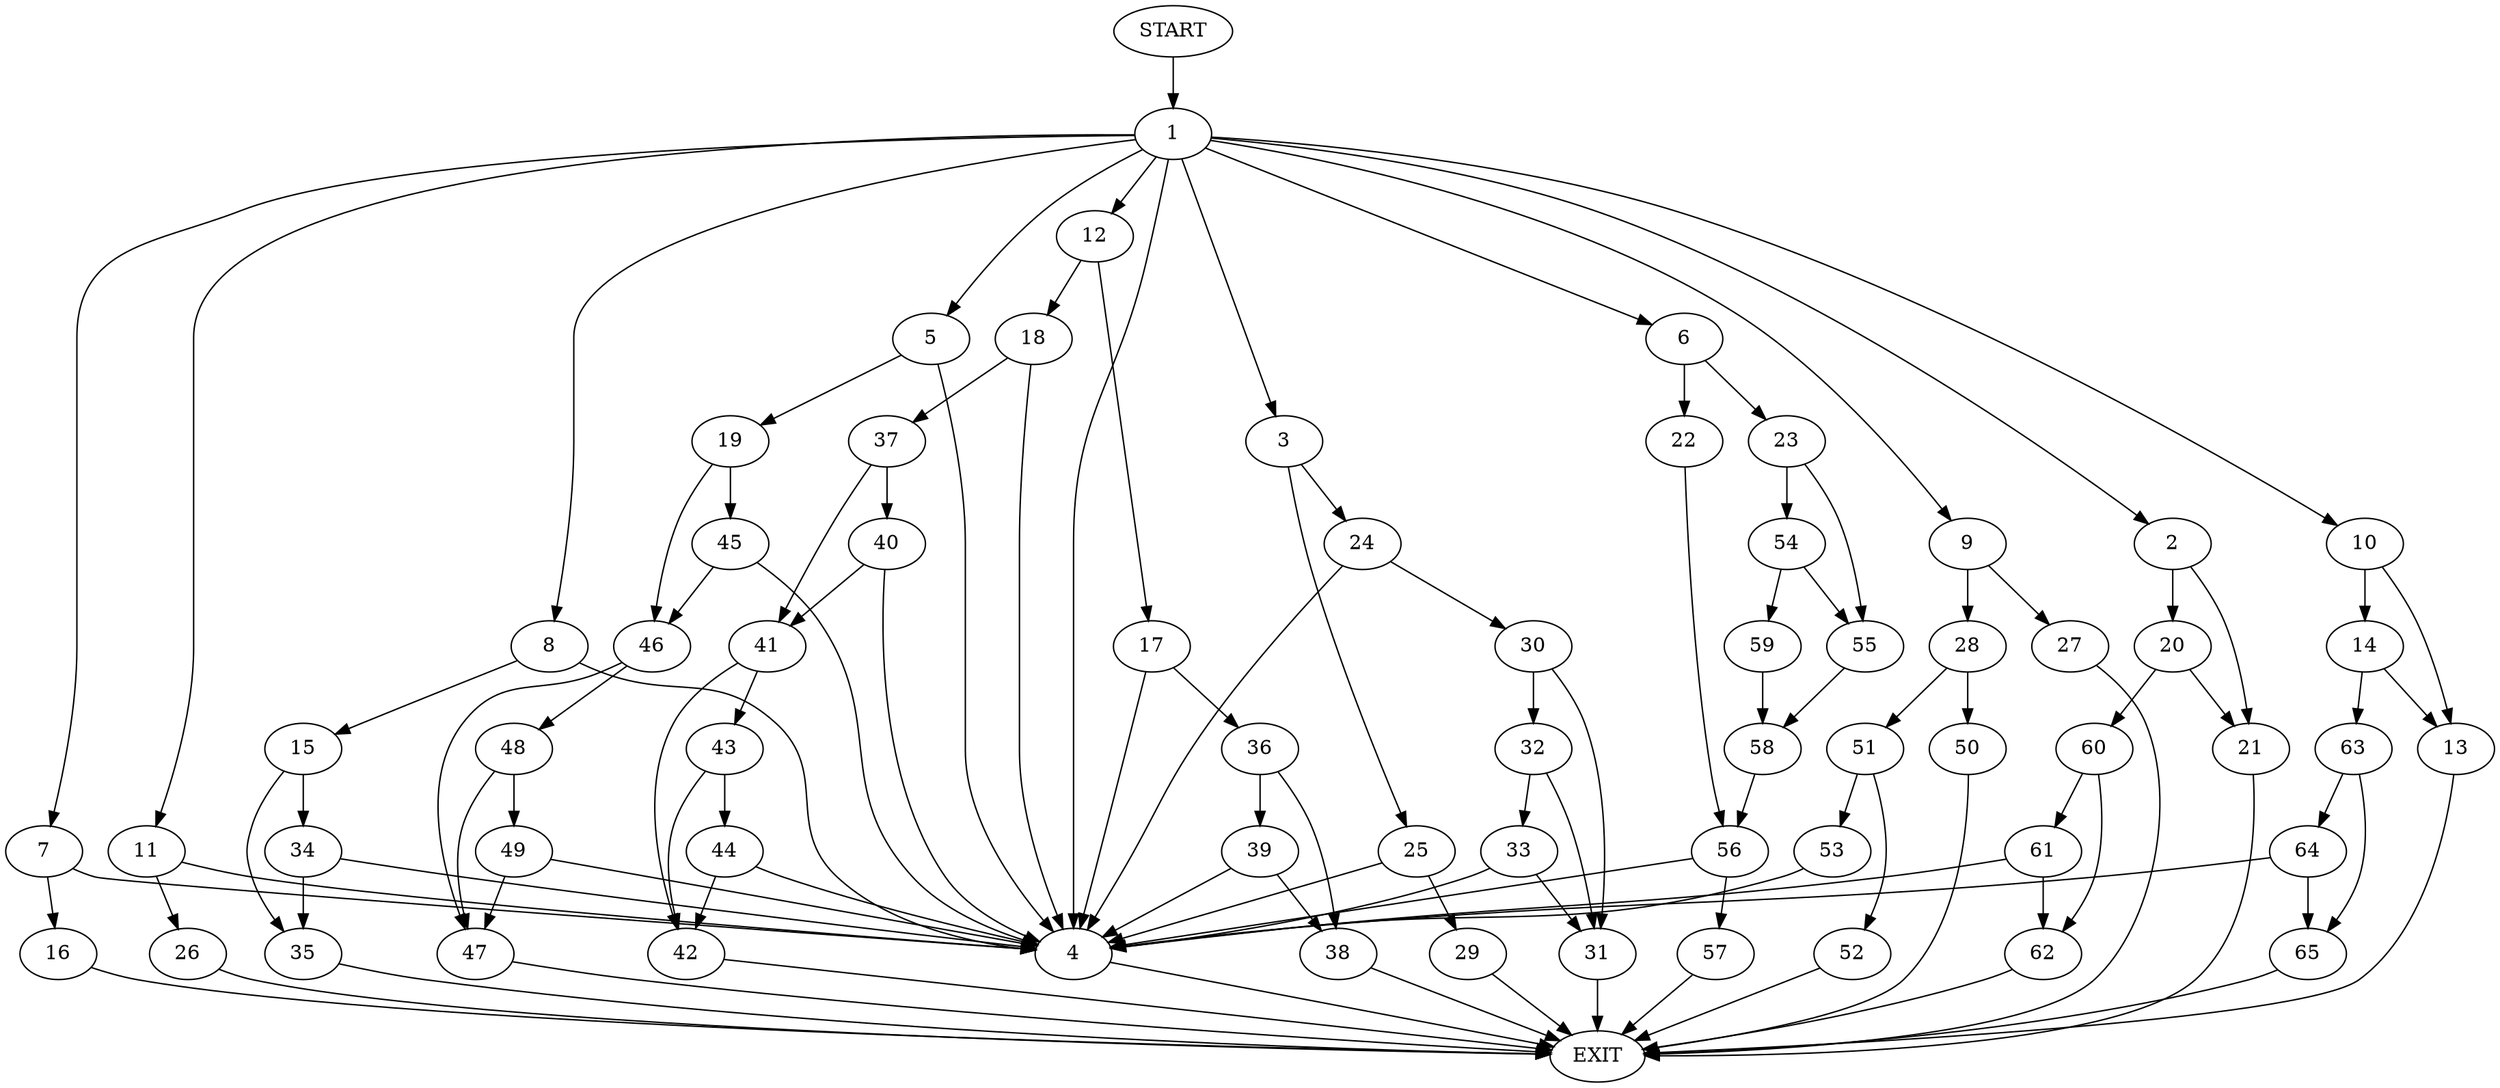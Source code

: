 digraph {
0 [label="START"]
66 [label="EXIT"]
0 -> 1
1 -> 2
1 -> 3
1 -> 4
1 -> 5
1 -> 6
1 -> 7
1 -> 8
1 -> 9
1 -> 10
1 -> 11
1 -> 12
10 -> 13
10 -> 14
4 -> 66
8 -> 4
8 -> 15
7 -> 4
7 -> 16
12 -> 17
12 -> 18
5 -> 19
5 -> 4
2 -> 20
2 -> 21
6 -> 22
6 -> 23
3 -> 24
3 -> 25
11 -> 4
11 -> 26
9 -> 27
9 -> 28
25 -> 4
25 -> 29
24 -> 4
24 -> 30
30 -> 31
30 -> 32
31 -> 66
32 -> 33
32 -> 31
33 -> 4
33 -> 31
29 -> 66
15 -> 34
15 -> 35
35 -> 66
34 -> 4
34 -> 35
17 -> 36
17 -> 4
18 -> 4
18 -> 37
36 -> 38
36 -> 39
39 -> 4
39 -> 38
38 -> 66
37 -> 40
37 -> 41
40 -> 4
40 -> 41
41 -> 42
41 -> 43
42 -> 66
43 -> 42
43 -> 44
44 -> 42
44 -> 4
16 -> 66
19 -> 45
19 -> 46
46 -> 47
46 -> 48
45 -> 4
45 -> 46
48 -> 49
48 -> 47
47 -> 66
49 -> 4
49 -> 47
26 -> 66
28 -> 50
28 -> 51
27 -> 66
50 -> 66
51 -> 52
51 -> 53
53 -> 4
52 -> 66
23 -> 54
23 -> 55
22 -> 56
56 -> 4
56 -> 57
55 -> 58
54 -> 59
54 -> 55
59 -> 58
58 -> 56
57 -> 66
21 -> 66
20 -> 60
20 -> 21
60 -> 61
60 -> 62
62 -> 66
61 -> 4
61 -> 62
13 -> 66
14 -> 63
14 -> 13
63 -> 64
63 -> 65
65 -> 66
64 -> 4
64 -> 65
}
